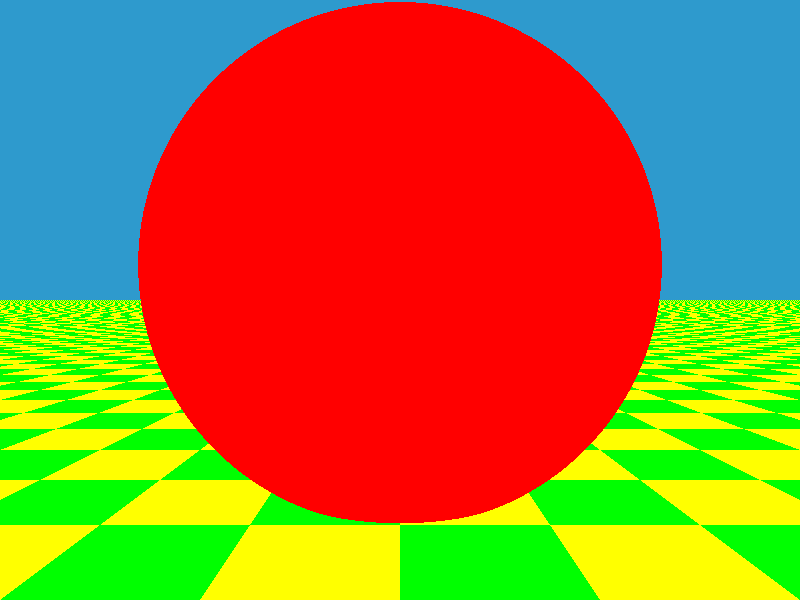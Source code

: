 // Persistence Of Vision raytracer version 3.0 sample file.


#version 3.0
global_settings { assumed_gamma 2.2 }

#include "colors.inc"

camera {
   location  <0, 20, -100>
   direction <0,  0,    1>
   up        <0,  1,    0>
   right   <4/3,  0,    0>
}

#warning "I told you so!"

background { colour SkyBlue }

#render "\nHere we go a rendering...\n"

plane { y, -10
   pigment {
      checker colour Yellow colour Green
      scale 20
   }
   finish {
      ambient 0.2
      diffuse 0.8
   }
}

#debug concat("The clock = ",str(clock,5,3))

sphere { <0, 25, 0>, 40
   pigment {Red}
   finish {
      ambient 0.2
      diffuse 0.6
      phong 1.0
      phong_size 20
   }
}

#statistics "Lots of people trace rays\n"

light_source {<100, 120, 40> colour White}

#if (clock > 10)
#error "You shouldn't have done that!"
#end
